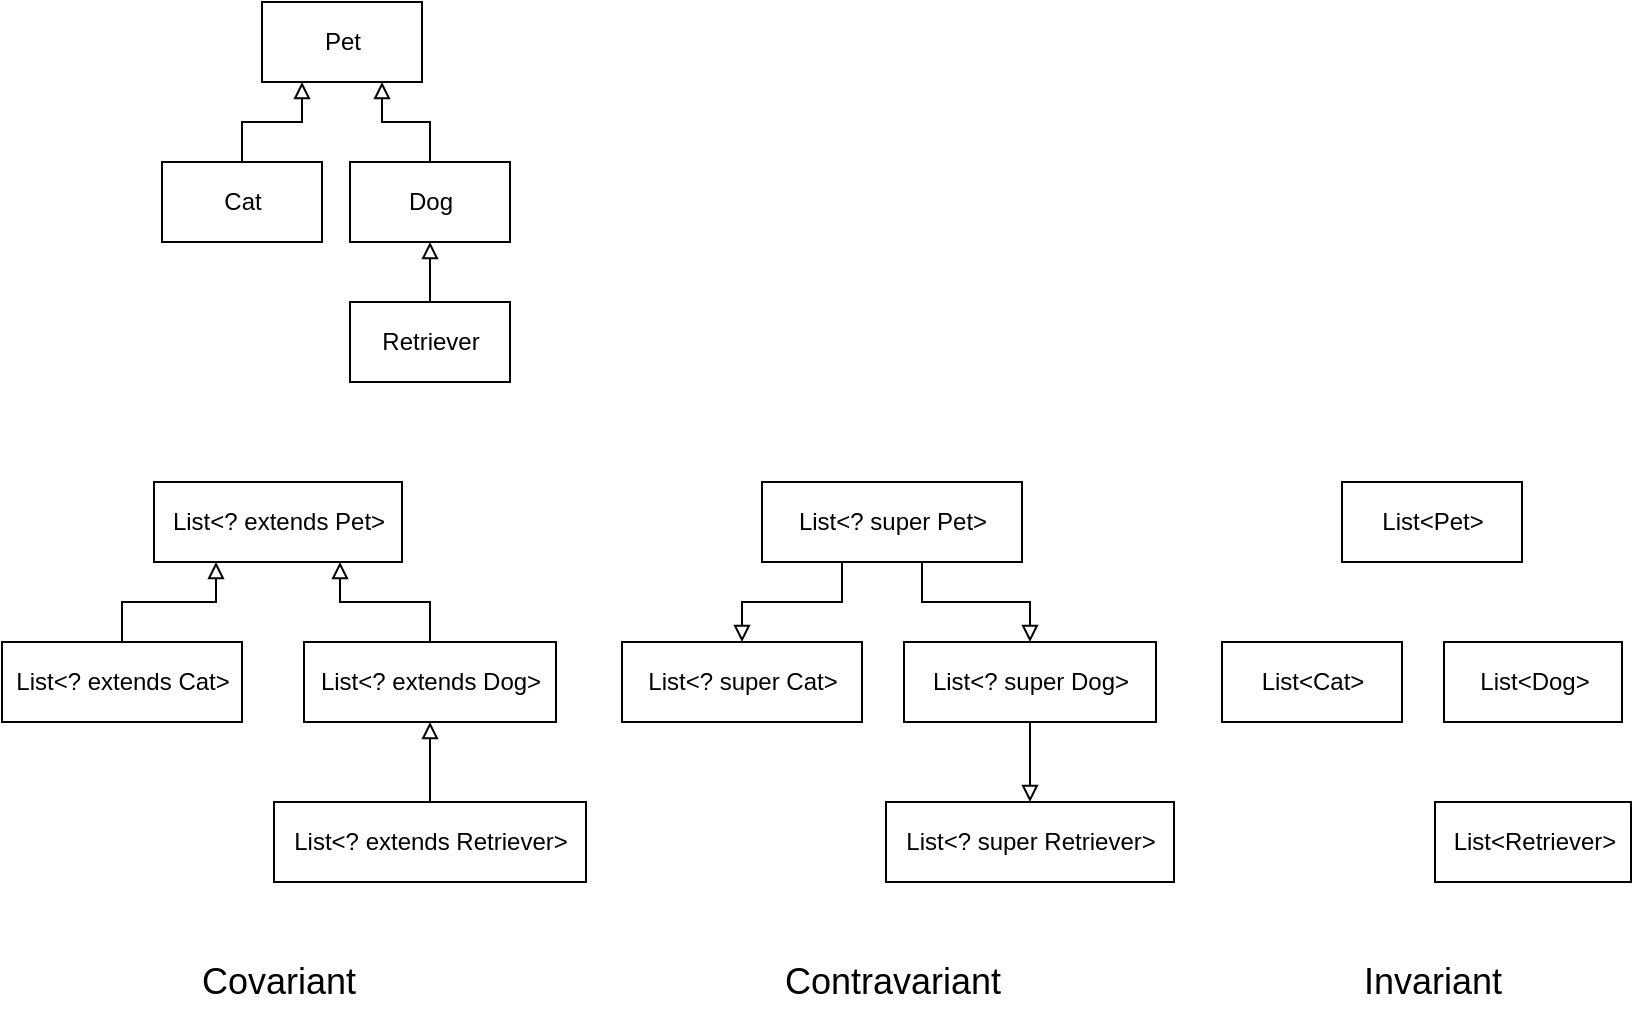 <mxfile version="16.1.2" type="device"><diagram id="mvRwC1ESII4T371sq1Ov" name="Seite-1"><mxGraphModel dx="989" dy="610" grid="1" gridSize="10" guides="1" tooltips="1" connect="1" arrows="1" fold="1" page="1" pageScale="1" pageWidth="827" pageHeight="1169" math="0" shadow="0"><root><mxCell id="0"/><mxCell id="1" parent="0"/><mxCell id="po44LXTPQI7qaIPvG9BQ-1" value="Pet" style="html=1;" vertex="1" parent="1"><mxGeometry x="330" y="200" width="80" height="40" as="geometry"/></mxCell><mxCell id="po44LXTPQI7qaIPvG9BQ-7" style="edgeStyle=orthogonalEdgeStyle;rounded=0;orthogonalLoop=1;jettySize=auto;html=1;entryX=0.75;entryY=1;entryDx=0;entryDy=0;endArrow=block;endFill=0;" edge="1" parent="1" source="po44LXTPQI7qaIPvG9BQ-2" target="po44LXTPQI7qaIPvG9BQ-1"><mxGeometry relative="1" as="geometry"/></mxCell><mxCell id="po44LXTPQI7qaIPvG9BQ-2" value="Dog" style="html=1;" vertex="1" parent="1"><mxGeometry x="374" y="280" width="80" height="40" as="geometry"/></mxCell><mxCell id="po44LXTPQI7qaIPvG9BQ-6" style="edgeStyle=orthogonalEdgeStyle;rounded=0;orthogonalLoop=1;jettySize=auto;html=1;endArrow=block;endFill=0;entryX=0.25;entryY=1;entryDx=0;entryDy=0;" edge="1" parent="1" source="po44LXTPQI7qaIPvG9BQ-3" target="po44LXTPQI7qaIPvG9BQ-1"><mxGeometry relative="1" as="geometry"><mxPoint x="350" y="250" as="targetPoint"/></mxGeometry></mxCell><mxCell id="po44LXTPQI7qaIPvG9BQ-3" value="Cat" style="html=1;" vertex="1" parent="1"><mxGeometry x="280" y="280" width="80" height="40" as="geometry"/></mxCell><mxCell id="po44LXTPQI7qaIPvG9BQ-5" style="edgeStyle=orthogonalEdgeStyle;rounded=0;orthogonalLoop=1;jettySize=auto;html=1;entryX=0.5;entryY=1;entryDx=0;entryDy=0;endArrow=block;endFill=0;" edge="1" parent="1" source="po44LXTPQI7qaIPvG9BQ-4" target="po44LXTPQI7qaIPvG9BQ-2"><mxGeometry relative="1" as="geometry"/></mxCell><mxCell id="po44LXTPQI7qaIPvG9BQ-4" value="Retriever" style="html=1;" vertex="1" parent="1"><mxGeometry x="374" y="350" width="80" height="40" as="geometry"/></mxCell><mxCell id="po44LXTPQI7qaIPvG9BQ-8" value="List&amp;lt;? extends Pet&amp;gt;" style="html=1;" vertex="1" parent="1"><mxGeometry x="276" y="440" width="124" height="40" as="geometry"/></mxCell><mxCell id="po44LXTPQI7qaIPvG9BQ-9" style="edgeStyle=orthogonalEdgeStyle;rounded=0;orthogonalLoop=1;jettySize=auto;html=1;entryX=0.75;entryY=1;entryDx=0;entryDy=0;endArrow=block;endFill=0;" edge="1" parent="1" source="po44LXTPQI7qaIPvG9BQ-10" target="po44LXTPQI7qaIPvG9BQ-8"><mxGeometry relative="1" as="geometry"/></mxCell><mxCell id="po44LXTPQI7qaIPvG9BQ-10" value="List&amp;lt;? extends&amp;nbsp;Dog&amp;gt;" style="html=1;" vertex="1" parent="1"><mxGeometry x="351" y="520" width="126" height="40" as="geometry"/></mxCell><mxCell id="po44LXTPQI7qaIPvG9BQ-11" style="edgeStyle=orthogonalEdgeStyle;rounded=0;orthogonalLoop=1;jettySize=auto;html=1;endArrow=block;endFill=0;entryX=0.25;entryY=1;entryDx=0;entryDy=0;" edge="1" parent="1" source="po44LXTPQI7qaIPvG9BQ-12" target="po44LXTPQI7qaIPvG9BQ-8"><mxGeometry relative="1" as="geometry"><mxPoint x="306" y="490" as="targetPoint"/></mxGeometry></mxCell><mxCell id="po44LXTPQI7qaIPvG9BQ-12" value="List&amp;lt;? extends&amp;nbsp;Cat&amp;gt;" style="html=1;" vertex="1" parent="1"><mxGeometry x="200" y="520" width="120" height="40" as="geometry"/></mxCell><mxCell id="po44LXTPQI7qaIPvG9BQ-13" style="edgeStyle=orthogonalEdgeStyle;rounded=0;orthogonalLoop=1;jettySize=auto;html=1;entryX=0.5;entryY=1;entryDx=0;entryDy=0;endArrow=block;endFill=0;" edge="1" parent="1" source="po44LXTPQI7qaIPvG9BQ-14" target="po44LXTPQI7qaIPvG9BQ-10"><mxGeometry relative="1" as="geometry"/></mxCell><mxCell id="po44LXTPQI7qaIPvG9BQ-14" value="List&amp;lt;? extends&amp;nbsp;Retriever&amp;gt;" style="html=1;" vertex="1" parent="1"><mxGeometry x="336" y="600" width="156" height="40" as="geometry"/></mxCell><mxCell id="po44LXTPQI7qaIPvG9BQ-23" style="edgeStyle=orthogonalEdgeStyle;rounded=0;orthogonalLoop=1;jettySize=auto;html=1;entryX=0.5;entryY=0;entryDx=0;entryDy=0;endArrow=block;endFill=0;" edge="1" parent="1" source="po44LXTPQI7qaIPvG9BQ-15" target="po44LXTPQI7qaIPvG9BQ-19"><mxGeometry relative="1" as="geometry"><Array as="points"><mxPoint x="620" y="500"/><mxPoint x="570" y="500"/></Array></mxGeometry></mxCell><mxCell id="po44LXTPQI7qaIPvG9BQ-24" style="edgeStyle=orthogonalEdgeStyle;rounded=0;orthogonalLoop=1;jettySize=auto;html=1;entryX=0.5;entryY=0;entryDx=0;entryDy=0;endArrow=block;endFill=0;" edge="1" parent="1" source="po44LXTPQI7qaIPvG9BQ-15" target="po44LXTPQI7qaIPvG9BQ-17"><mxGeometry relative="1" as="geometry"><Array as="points"><mxPoint x="660" y="500"/><mxPoint x="714" y="500"/></Array></mxGeometry></mxCell><mxCell id="po44LXTPQI7qaIPvG9BQ-15" value="List&amp;lt;? super Pet&amp;gt;" style="html=1;" vertex="1" parent="1"><mxGeometry x="580" y="440" width="130" height="40" as="geometry"/></mxCell><mxCell id="po44LXTPQI7qaIPvG9BQ-22" style="edgeStyle=orthogonalEdgeStyle;rounded=0;orthogonalLoop=1;jettySize=auto;html=1;entryX=0.5;entryY=0;entryDx=0;entryDy=0;endArrow=block;endFill=0;" edge="1" parent="1" source="po44LXTPQI7qaIPvG9BQ-17" target="po44LXTPQI7qaIPvG9BQ-21"><mxGeometry relative="1" as="geometry"/></mxCell><mxCell id="po44LXTPQI7qaIPvG9BQ-17" value="List&amp;lt;? super Dog&amp;gt;" style="html=1;" vertex="1" parent="1"><mxGeometry x="651" y="520" width="126" height="40" as="geometry"/></mxCell><mxCell id="po44LXTPQI7qaIPvG9BQ-19" value="List&amp;lt;? super Cat&amp;gt;" style="html=1;" vertex="1" parent="1"><mxGeometry x="510" y="520" width="120" height="40" as="geometry"/></mxCell><mxCell id="po44LXTPQI7qaIPvG9BQ-21" value="List&amp;lt;? super Retriever&amp;gt;" style="html=1;" vertex="1" parent="1"><mxGeometry x="642" y="600" width="144" height="40" as="geometry"/></mxCell><mxCell id="po44LXTPQI7qaIPvG9BQ-27" value="List&amp;lt;Pet&amp;gt;" style="html=1;" vertex="1" parent="1"><mxGeometry x="870" y="440" width="90" height="40" as="geometry"/></mxCell><mxCell id="po44LXTPQI7qaIPvG9BQ-29" value="List&amp;lt;Dog&amp;gt;" style="html=1;" vertex="1" parent="1"><mxGeometry x="921" y="520" width="89" height="40" as="geometry"/></mxCell><mxCell id="po44LXTPQI7qaIPvG9BQ-30" value="List&amp;lt;Cat&amp;gt;" style="html=1;" vertex="1" parent="1"><mxGeometry x="810" y="520" width="90" height="40" as="geometry"/></mxCell><mxCell id="po44LXTPQI7qaIPvG9BQ-31" value="List&amp;lt;Retriever&amp;gt;" style="html=1;" vertex="1" parent="1"><mxGeometry x="916.5" y="600" width="98" height="40" as="geometry"/></mxCell><mxCell id="po44LXTPQI7qaIPvG9BQ-32" value="Covariant" style="text;html=1;align=center;verticalAlign=middle;resizable=0;points=[];autosize=1;strokeColor=none;fillColor=none;fontSize=18;" vertex="1" parent="1"><mxGeometry x="293" y="675" width="90" height="30" as="geometry"/></mxCell><mxCell id="po44LXTPQI7qaIPvG9BQ-33" value="Contravariant" style="text;html=1;align=center;verticalAlign=middle;resizable=0;points=[];autosize=1;strokeColor=none;fillColor=none;fontSize=18;" vertex="1" parent="1"><mxGeometry x="585" y="675" width="120" height="30" as="geometry"/></mxCell><mxCell id="po44LXTPQI7qaIPvG9BQ-34" value="Invariant" style="text;html=1;align=center;verticalAlign=middle;resizable=0;points=[];autosize=1;strokeColor=none;fillColor=none;fontSize=18;" vertex="1" parent="1"><mxGeometry x="875" y="675" width="80" height="30" as="geometry"/></mxCell></root></mxGraphModel></diagram></mxfile>